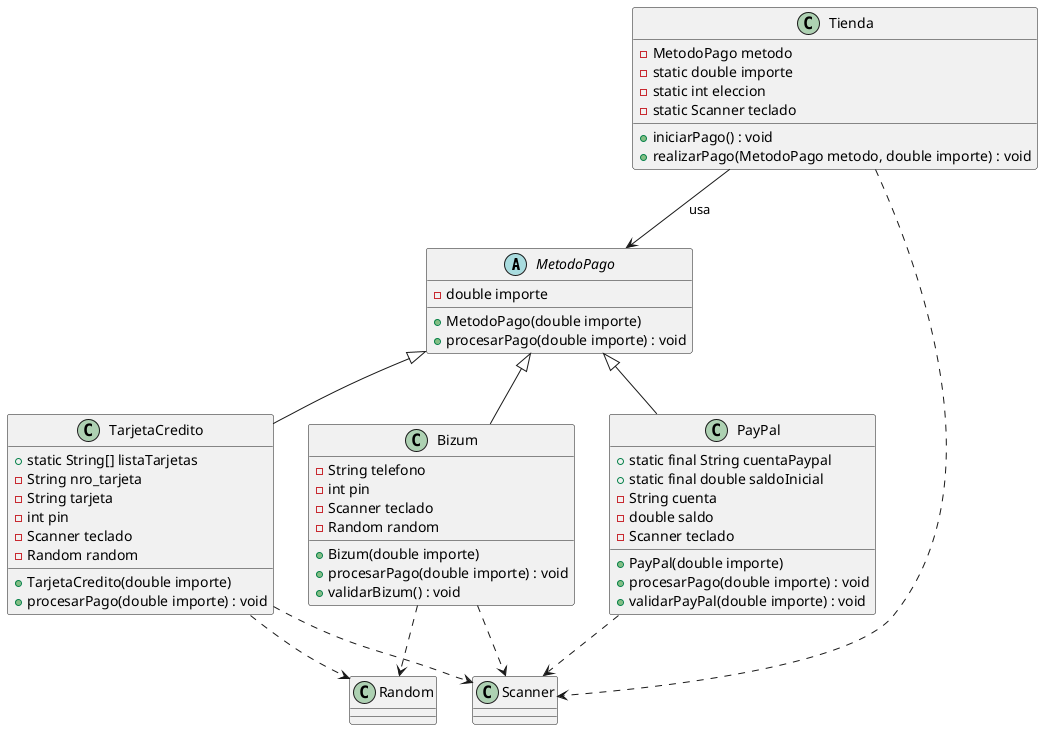 @startuml

' Clase abstracta MetodoPago
abstract class MetodoPago {
    - double importe
    + MetodoPago(double importe)
    + procesarPago(double importe) : void
}

' Clase PayPal
class PayPal {
    + static final String cuentaPaypal
    + static final double saldoInicial
    - String cuenta
    - double saldo
    - Scanner teclado
    + PayPal(double importe)
    + procesarPago(double importe) : void
    + validarPayPal(double importe) : void
}

' Clase TarjetaCredito
class TarjetaCredito {
    + static String[] listaTarjetas
    - String nro_tarjeta
    - String tarjeta
    - int pin
    - Scanner teclado
    - Random random
    + TarjetaCredito(double importe)
    + procesarPago(double importe) : void
}

' Clase Bizum
class Bizum {
    - String telefono
    - int pin
    - Scanner teclado
    - Random random
    + Bizum(double importe)
    + procesarPago(double importe) : void
    + validarBizum() : void
}

' Clase Tienda
class Tienda {
    - MetodoPago metodo
    - static double importe
    - static int eleccion
    - static Scanner teclado
    + iniciarPago() : void
    + realizarPago(MetodoPago metodo, double importe) : void
}

' Relaciones de herencia
MetodoPago <|-- PayPal
MetodoPago <|-- TarjetaCredito
MetodoPago <|-- Bizum

' Asociación: Tienda utiliza MetodoPago
Tienda --> MetodoPago : usa

' Dependencias con clases auxiliares
TarjetaCredito ..> Random
TarjetaCredito ..> Scanner
PayPal ..> Scanner
Bizum ..> Scanner
Bizum ..> Random
Tienda ..> Scanner

@enduml
